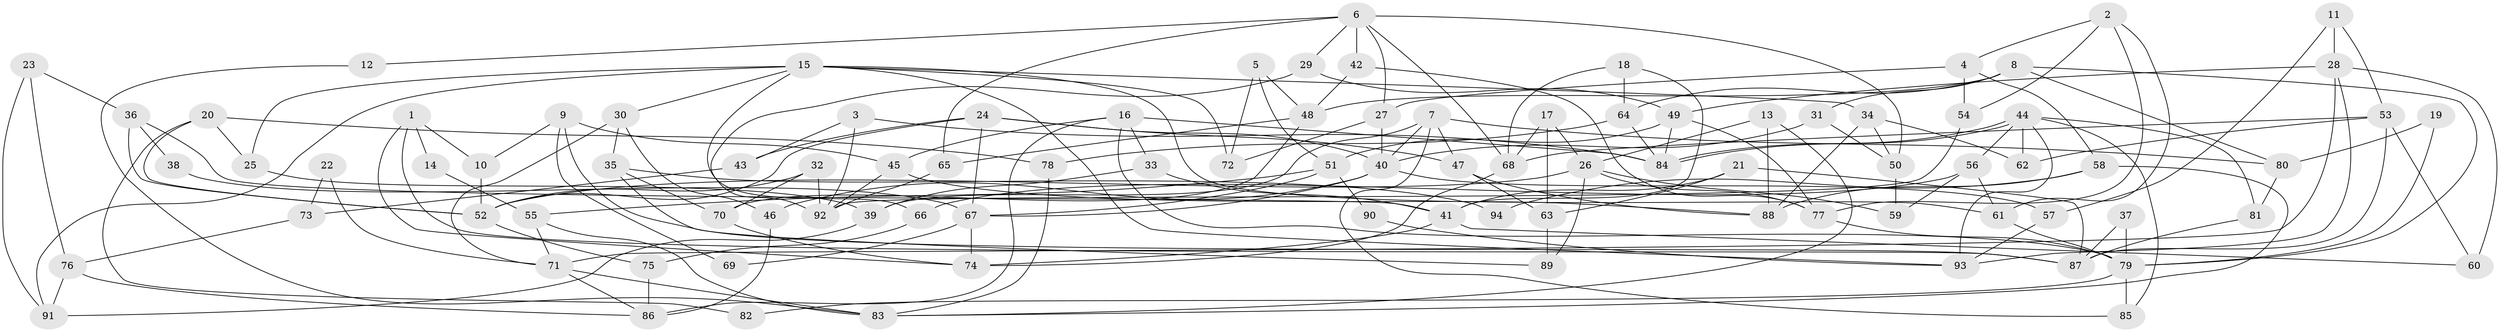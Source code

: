 // coarse degree distribution, {5: 0.15, 4: 0.16666666666666666, 3: 0.2, 9: 0.03333333333333333, 8: 0.1, 2: 0.13333333333333333, 7: 0.11666666666666667, 10: 0.03333333333333333, 6: 0.06666666666666667}
// Generated by graph-tools (version 1.1) at 2025/23/03/03/25 07:23:59]
// undirected, 94 vertices, 188 edges
graph export_dot {
graph [start="1"]
  node [color=gray90,style=filled];
  1;
  2;
  3;
  4;
  5;
  6;
  7;
  8;
  9;
  10;
  11;
  12;
  13;
  14;
  15;
  16;
  17;
  18;
  19;
  20;
  21;
  22;
  23;
  24;
  25;
  26;
  27;
  28;
  29;
  30;
  31;
  32;
  33;
  34;
  35;
  36;
  37;
  38;
  39;
  40;
  41;
  42;
  43;
  44;
  45;
  46;
  47;
  48;
  49;
  50;
  51;
  52;
  53;
  54;
  55;
  56;
  57;
  58;
  59;
  60;
  61;
  62;
  63;
  64;
  65;
  66;
  67;
  68;
  69;
  70;
  71;
  72;
  73;
  74;
  75;
  76;
  77;
  78;
  79;
  80;
  81;
  82;
  83;
  84;
  85;
  86;
  87;
  88;
  89;
  90;
  91;
  92;
  93;
  94;
  1 -- 74;
  1 -- 10;
  1 -- 14;
  1 -- 87;
  2 -- 4;
  2 -- 77;
  2 -- 54;
  2 -- 61;
  3 -- 84;
  3 -- 92;
  3 -- 43;
  4 -- 54;
  4 -- 27;
  4 -- 58;
  5 -- 48;
  5 -- 51;
  5 -- 72;
  6 -- 42;
  6 -- 68;
  6 -- 12;
  6 -- 27;
  6 -- 29;
  6 -- 50;
  6 -- 65;
  7 -- 80;
  7 -- 39;
  7 -- 40;
  7 -- 47;
  7 -- 85;
  8 -- 79;
  8 -- 31;
  8 -- 48;
  8 -- 64;
  8 -- 80;
  9 -- 45;
  9 -- 87;
  9 -- 10;
  9 -- 69;
  10 -- 52;
  11 -- 53;
  11 -- 57;
  11 -- 28;
  12 -- 83;
  13 -- 83;
  13 -- 26;
  13 -- 88;
  14 -- 55;
  15 -- 72;
  15 -- 93;
  15 -- 25;
  15 -- 30;
  15 -- 34;
  15 -- 61;
  15 -- 66;
  15 -- 91;
  16 -- 45;
  16 -- 79;
  16 -- 33;
  16 -- 84;
  16 -- 86;
  17 -- 68;
  17 -- 26;
  17 -- 63;
  18 -- 41;
  18 -- 64;
  18 -- 68;
  19 -- 80;
  19 -- 79;
  20 -- 78;
  20 -- 52;
  20 -- 25;
  20 -- 82;
  21 -- 63;
  21 -- 41;
  21 -- 87;
  22 -- 71;
  22 -- 73;
  23 -- 91;
  23 -- 36;
  23 -- 76;
  24 -- 40;
  24 -- 47;
  24 -- 43;
  24 -- 52;
  24 -- 67;
  25 -- 39;
  26 -- 59;
  26 -- 52;
  26 -- 77;
  26 -- 89;
  27 -- 40;
  27 -- 72;
  28 -- 71;
  28 -- 49;
  28 -- 60;
  28 -- 93;
  29 -- 49;
  29 -- 92;
  30 -- 46;
  30 -- 35;
  30 -- 71;
  31 -- 40;
  31 -- 50;
  32 -- 92;
  32 -- 52;
  32 -- 70;
  33 -- 39;
  33 -- 41;
  34 -- 62;
  34 -- 50;
  34 -- 88;
  35 -- 89;
  35 -- 70;
  35 -- 94;
  36 -- 41;
  36 -- 52;
  36 -- 38;
  37 -- 79;
  37 -- 87;
  38 -- 67;
  39 -- 91;
  40 -- 67;
  40 -- 46;
  40 -- 57;
  41 -- 74;
  41 -- 60;
  42 -- 48;
  42 -- 77;
  43 -- 73;
  44 -- 85;
  44 -- 84;
  44 -- 84;
  44 -- 56;
  44 -- 62;
  44 -- 81;
  44 -- 93;
  45 -- 92;
  45 -- 88;
  46 -- 86;
  47 -- 88;
  47 -- 63;
  48 -- 70;
  48 -- 65;
  49 -- 84;
  49 -- 51;
  49 -- 77;
  50 -- 59;
  51 -- 67;
  51 -- 55;
  51 -- 90;
  52 -- 75;
  53 -- 60;
  53 -- 87;
  53 -- 62;
  53 -- 68;
  54 -- 92;
  55 -- 71;
  55 -- 83;
  56 -- 61;
  56 -- 59;
  56 -- 66;
  57 -- 93;
  58 -- 88;
  58 -- 83;
  58 -- 94;
  61 -- 79;
  63 -- 89;
  64 -- 84;
  64 -- 78;
  65 -- 92;
  66 -- 75;
  67 -- 74;
  67 -- 69;
  68 -- 74;
  70 -- 74;
  71 -- 83;
  71 -- 86;
  73 -- 76;
  75 -- 86;
  76 -- 86;
  76 -- 91;
  77 -- 79;
  78 -- 83;
  79 -- 82;
  79 -- 85;
  80 -- 81;
  81 -- 87;
  90 -- 93;
}
